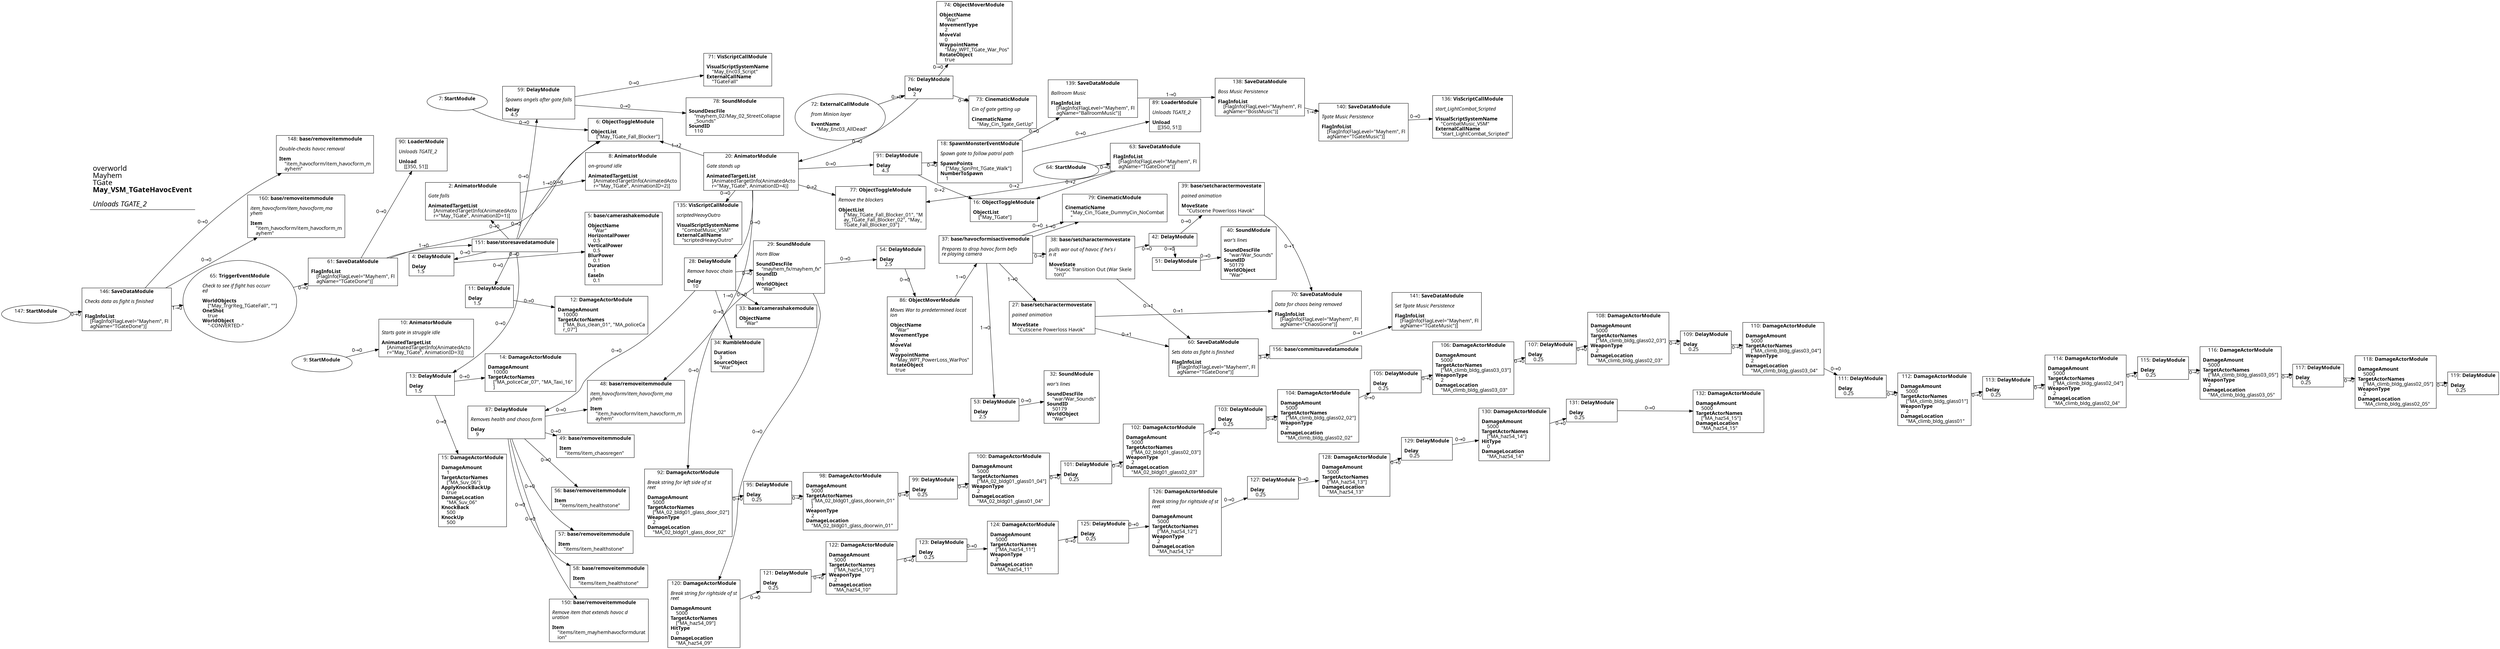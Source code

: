 digraph {
    layout = fdp;
    overlap = prism;
    sep = "+16";
    splines = spline;

    node [ shape = box ];

    graph [ fontname = "Segoe UI" ];
    node [ fontname = "Segoe UI" ];
    edge [ fontname = "Segoe UI" ];

    2 [ label = <2: <b>AnimatorModule</b><br/><br/><i>Gate falls<br align="left"/></i><br align="left"/><b>AnimatedTargetList</b><br align="left"/>    [AnimatedTargetInfo(AnimatedActo<br align="left"/>    r=&quot;May_TGate&quot;, AnimationID=1)]<br align="left"/>> ];
    2 [ pos = "0.42400002,-0.13700001!" ];
    2 -> 8 [ label = "1→0" ];

    4 [ label = <4: <b>DelayModule</b><br/><br/><b>Delay</b><br align="left"/>    1.5<br align="left"/>> ];
    4 [ pos = "0.40800002,-0.272!" ];
    4 -> 5 [ label = "0→0" ];

    5 [ label = <5: <b>base/camerashakemodule</b><br/><br/><b>ObjectName</b><br align="left"/>    &quot;War&quot;<br align="left"/><b>HorizontalPower</b><br align="left"/>    0.5<br align="left"/><b>VerticalPower</b><br align="left"/>    0.5<br align="left"/><b>BlurPower</b><br align="left"/>    0.1<br align="left"/><b>Duration</b><br align="left"/>    1<br align="left"/><b>EaseIn</b><br align="left"/>    0.1<br align="left"/>> ];
    5 [ pos = "0.578,-0.272!" ];

    6 [ label = <6: <b>ObjectToggleModule</b><br/><br/><b>ObjectList</b><br align="left"/>    [&quot;May_TGate_Fall_Blocker&quot;]<br align="left"/>> ];
    6 [ pos = "0.59800005,0.074!" ];

    7 [ label = <7: <b>StartModule</b><br/><br/>> ];
    7 [ shape = oval ]
    7 [ pos = "0.38000003,0.07300001!" ];
    7 -> 6 [ label = "0→0" ];

    8 [ label = <8: <b>AnimatorModule</b><br/><br/><i>on-ground idle<br align="left"/></i><br align="left"/><b>AnimatedTargetList</b><br align="left"/>    [AnimatedTargetInfo(AnimatedActo<br align="left"/>    r=&quot;May_TGate&quot;, AnimationID=2)]<br align="left"/>> ];
    8 [ pos = "0.69900006,-0.13700001!" ];

    9 [ label = <9: <b>StartModule</b><br/><br/>> ];
    9 [ shape = oval ]
    9 [ pos = "-0.081,-0.386!" ];
    9 -> 10 [ label = "0→0" ];

    10 [ label = <10: <b>AnimatorModule</b><br/><br/><i>Starts gate in struggle idle<br align="left"/></i><br align="left"/><b>AnimatedTargetList</b><br align="left"/>    [AnimatedTargetInfo(AnimatedActo<br align="left"/>    r=&quot;May_TGate&quot;, AnimationID=3)]<br align="left"/>> ];
    10 [ pos = "0.12100001,-0.386!" ];

    11 [ label = <11: <b>DelayModule</b><br/><br/><b>Delay</b><br align="left"/>    1.5<br align="left"/>> ];
    11 [ pos = "0.409,-0.42000002!" ];
    11 -> 12 [ label = "0→0" ];

    12 [ label = <12: <b>DamageActorModule</b><br/><br/><b>DamageAmount</b><br align="left"/>    10000<br align="left"/><b>TargetActorNames</b><br align="left"/>    [&quot;MA_Bus_clean_01&quot;, &quot;MA_policeCa<br align="left"/>    r_07&quot;]<br align="left"/>> ];
    12 [ pos = "0.58500004,-0.42000002!" ];

    13 [ label = <13: <b>DelayModule</b><br/><br/><b>Delay</b><br align="left"/>    1.5<br align="left"/>> ];
    13 [ pos = "0.40800002,-0.569!" ];
    13 -> 14 [ label = "0→0" ];
    13 -> 15 [ label = "0→0" ];

    14 [ label = <14: <b>DamageActorModule</b><br/><br/><b>DamageAmount</b><br align="left"/>    10000<br align="left"/><b>TargetActorNames</b><br align="left"/>    [&quot;MA_policeCar_07&quot;, &quot;MA_Taxi_16&quot;<br align="left"/>    ]<br align="left"/>> ];
    14 [ pos = "0.588,-0.57000005!" ];

    15 [ label = <15: <b>DamageActorModule</b><br/><br/><b>DamageAmount</b><br align="left"/>    1<br align="left"/><b>TargetActorNames</b><br align="left"/>    [&quot;MA_Suv_06&quot;]<br align="left"/><b>ApplyKnockBackUp</b><br align="left"/>    true<br align="left"/><b>DamageLocation</b><br align="left"/>    &quot;MA_Suv_06&quot;<br align="left"/><b>KnockBack</b><br align="left"/>    500<br align="left"/><b>KnockUp</b><br align="left"/>    500<br align="left"/>> ];
    15 [ pos = "0.58500004,-0.71400005!" ];

    16 [ label = <16: <b>ObjectToggleModule</b><br/><br/><b>ObjectList</b><br align="left"/>    [&quot;May_TGate&quot;]<br align="left"/>> ];
    16 [ pos = "1.5170001,-0.29700002!" ];

    18 [ label = <18: <b>SpawnMonsterEventModule</b><br/><br/><i>Spawn gate to follow patrol path<br align="left"/></i><br align="left"/><b>SpawnPoints</b><br align="left"/>    [&quot;May_SpnPnt_TGate_Walk&quot;]<br align="left"/><b>NumberToSpawn</b><br align="left"/>    1<br align="left"/>> ];
    18 [ pos = "1.3490001,-0.041!" ];
    18 -> 89 [ label = "0→0" ];
    18 -> 139 [ label = "0→0" ];

    20 [ label = <20: <b>AnimatorModule</b><br/><br/><i>Gate stands up<br align="left"/></i><br align="left"/><b>AnimatedTargetList</b><br align="left"/>    [AnimatedTargetInfo(AnimatedActo<br align="left"/>    r=&quot;May_TGate&quot;, AnimationID=4)]<br align="left"/>> ];
    20 [ pos = "0.90700006,-0.177!" ];
    20 -> 6 [ label = "1→2" ];
    20 -> 28 [ label = "0→0" ];
    20 -> 77 [ label = "0→2" ];
    20 -> 91 [ label = "0→0" ];
    20 -> 135 [ label = "0→0" ];
    20 -> 48 [ label = "1→0" ];

    27 [ label = <27: <b>base/setcharactermovestate</b><br/><br/><i>pained animation<br align="left"/></i><br align="left"/><b>MoveState</b><br align="left"/>    &quot;Cutscene Powerloss Havok&quot;<br align="left"/>> ];
    27 [ pos = "1.792,-0.637!" ];
    27 -> 70 [ label = "0→1" ];
    27 -> 60 [ label = "0→1" ];

    28 [ label = <28: <b>DelayModule</b><br/><br/><i>Remove havoc chain<br align="left"/></i><br align="left"/><b>Delay</b><br align="left"/>    10<br align="left"/>> ];
    28 [ pos = "0.99100006,-0.517!" ];
    28 -> 29 [ label = "0→0" ];
    28 -> 33 [ label = "0→0" ];
    28 -> 34 [ label = "0→0" ];
    28 -> 87 [ label = "0→0" ];

    29 [ label = <29: <b>SoundModule</b><br/><br/><i>Horn Blow<br align="left"/></i><br align="left"/><b>SoundDescFile</b><br align="left"/>    &quot;mayhem_fx/mayhem_fx&quot;<br align="left"/><b>SoundID</b><br align="left"/>    1<br align="left"/><b>WorldObject</b><br align="left"/>    &quot;War&quot;<br align="left"/>> ];
    29 [ pos = "1.167,-0.518!" ];
    29 -> 54 [ label = "0→0" ];
    29 -> 92 [ label = "0→0" ];
    29 -> 120 [ label = "0→0" ];

    32 [ label = <32: <b>SoundModule</b><br/><br/><i>war's lines<br align="left"/></i><br align="left"/><b>SoundDescFile</b><br align="left"/>    &quot;war/War_Sounds&quot;<br align="left"/><b>SoundID</b><br align="left"/>    50179<br align="left"/><b>WorldObject</b><br align="left"/>    &quot;War&quot;<br align="left"/>> ];
    32 [ pos = "1.9420002,-0.77800006!" ];

    33 [ label = <33: <b>base/camerashakemodule</b><br/><br/><b>ObjectName</b><br align="left"/>    &quot;War&quot;<br align="left"/>> ];
    33 [ pos = "1.167,-0.65000004!" ];

    34 [ label = <34: <b>RumbleModule</b><br/><br/><b>Duration</b><br align="left"/>    3<br align="left"/><b>SourceObject</b><br align="left"/>    &quot;War&quot;<br align="left"/>> ];
    34 [ pos = "1.167,-0.73600006!" ];

    37 [ label = <37: <b>base/havocformisactivemodule</b><br/><br/><i>Prepares to drop havoc form befo<br align="left"/>re playing camera<br align="left"/></i><br align="left"/>> ];
    37 [ pos = "1.5380001,-0.50600004!" ];
    37 -> 38 [ label = "0→0" ];
    37 -> 27 [ label = "1→0" ];
    37 -> 53 [ label = "1→0" ];
    37 -> 79 [ label = "0→0" ];
    37 -> 79 [ label = "1→0" ];

    38 [ label = <38: <b>base/setcharactermovestate</b><br/><br/><i>pulls war out of havoc if he's i<br align="left"/>n it<br align="left"/></i><br align="left"/><b>MoveState</b><br align="left"/>    &quot;Havoc Transition Out (War Skele<br align="left"/>    ton)&quot;<br align="left"/>> ];
    38 [ pos = "1.8000001,-0.518!" ];
    38 -> 42 [ label = "0→0" ];
    38 -> 60 [ label = "0→1" ];

    39 [ label = <39: <b>base/setcharactermovestate</b><br/><br/><i>pained animation<br align="left"/></i><br align="left"/><b>MoveState</b><br align="left"/>    &quot;Cutscene Powerloss Havok&quot;<br align="left"/>> ];
    39 [ pos = "2.2510002,-0.326!" ];
    39 -> 70 [ label = "0→1" ];

    40 [ label = <40: <b>SoundModule</b><br/><br/><i>war's lines<br align="left"/></i><br align="left"/><b>SoundDescFile</b><br align="left"/>    &quot;war/War_Sounds&quot;<br align="left"/><b>SoundID</b><br align="left"/>    50179<br align="left"/><b>WorldObject</b><br align="left"/>    &quot;War&quot;<br align="left"/>> ];
    40 [ pos = "2.44,-0.47800002!" ];

    42 [ label = <42: <b>DelayModule</b><br/><br/>> ];
    42 [ pos = "2.081,-0.45000002!" ];
    42 -> 39 [ label = "0→0" ];
    42 -> 51 [ label = "0→0" ];

    48 [ label = <48: <b>base/removeitemmodule</b><br/><br/><i>item_havocform/item_havocform_ma<br align="left"/>yhem<br align="left"/></i><br align="left"/><b>Item</b><br align="left"/>    &quot;item_havocform/item_havocform_m<br align="left"/>    ayhem&quot;<br align="left"/>> ];
    48 [ pos = "1.19,-0.897!" ];

    49 [ label = <49: <b>base/removeitemmodule</b><br/><br/><b>Item</b><br align="left"/>    &quot;items/item_chaosregen&quot;<br align="left"/>> ];
    49 [ pos = "1.189,-0.957!" ];

    51 [ label = <51: <b>DelayModule</b><br/><br/>> ];
    51 [ pos = "2.259,-0.47700003!" ];
    51 -> 40 [ label = "0→0" ];

    53 [ label = <53: <b>DelayModule</b><br/><br/><b>Delay</b><br align="left"/>    2.5<br align="left"/>> ];
    53 [ pos = "1.771,-0.77800006!" ];
    53 -> 32 [ label = "0→0" ];

    54 [ label = <54: <b>DelayModule</b><br/><br/><b>Delay</b><br align="left"/>    2.5<br align="left"/>> ];
    54 [ pos = "1.35,-0.518!" ];
    54 -> 86 [ label = "0→0" ];

    56 [ label = <56: <b>base/removeitemmodule</b><br/><br/><b>Item</b><br align="left"/>    &quot;items/item_healthstone&quot;<br align="left"/>> ];
    56 [ pos = "1.1880001,-1.019!" ];

    57 [ label = <57: <b>base/removeitemmodule</b><br/><br/><b>Item</b><br align="left"/>    &quot;items/item_healthstone&quot;<br align="left"/>> ];
    57 [ pos = "1.187,-1.079!" ];

    58 [ label = <58: <b>base/removeitemmodule</b><br/><br/><b>Item</b><br align="left"/>    &quot;items/item_healthstone&quot;<br align="left"/>> ];
    58 [ pos = "1.187,-1.1420001!" ];

    59 [ label = <59: <b>DelayModule</b><br/><br/><i>Spawns angels after gate falls<br align="left"/></i><br align="left"/><b>Delay</b><br align="left"/>    4.5<br align="left"/>> ];
    59 [ pos = "0.41900003,0.277!" ];
    59 -> 71 [ label = "0→0" ];
    59 -> 78 [ label = "0→0" ];

    60 [ label = <60: <b>SaveDataModule</b><br/><br/><i>Sets data as fight is finished <br align="left"/></i><br align="left"/><b>FlagInfoList</b><br align="left"/>    [FlagInfo(FlagLevel=&quot;Mayhem&quot;, Fl<br align="left"/>    agName=&quot;TGateDone&quot;)]<br align="left"/>> ];
    60 [ pos = "2.7040002,-0.77300006!" ];
    60 -> 156 [ label = "3→0" ];

    61 [ label = <61: <b>SaveDataModule</b><br/><br/><b>FlagInfoList</b><br align="left"/>    [FlagInfo(FlagLevel=&quot;Mayhem&quot;, Fl<br align="left"/>    agName=&quot;TGateDone&quot;)]<br align="left"/>> ];
    61 [ pos = "-0.035,-0.117000006!" ];
    61 -> 6 [ label = "0→2" ];
    61 -> 90 [ label = "0→0" ];
    61 -> 151 [ label = "1→0" ];

    63 [ label = <63: <b>SaveDataModule</b><br/><br/><b>FlagInfoList</b><br align="left"/>    [FlagInfo(FlagLevel=&quot;Mayhem&quot;, Fl<br align="left"/>    agName=&quot;TGateDone&quot;)]<br align="left"/>> ];
    63 [ pos = "1.863,-0.192!" ];
    63 -> 16 [ label = "0→2" ];
    63 -> 77 [ label = "0→2" ];

    64 [ label = <64: <b>StartModule</b><br/><br/>> ];
    64 [ shape = oval ]
    64 [ pos = "1.6700001,-0.2!" ];
    64 -> 63 [ label = "0→0" ];

    65 [ label = <65: <b>TriggerEventModule</b><br/><br/><i>Check to see if fight has occurr<br align="left"/>ed<br align="left"/></i><br align="left"/><b>WorldObjects</b><br align="left"/>    [&quot;May_TrgrReg_TGateFall&quot;, &quot;&quot;]<br align="left"/><b>OneShot</b><br align="left"/>    true<br align="left"/><b>WorldObject</b><br align="left"/>    &quot;-CONVERTED-&quot;<br align="left"/>> ];
    65 [ shape = oval ]
    65 [ pos = "-0.27,-0.117000006!" ];
    65 -> 61 [ label = "0→0" ];

    70 [ label = <70: <b>SaveDataModule</b><br/><br/><i>Data for chaos being removed<br align="left"/></i><br align="left"/><b>FlagInfoList</b><br align="left"/>    [FlagInfo(FlagLevel=&quot;Mayhem&quot;, Fl<br align="left"/>    agName=&quot;ChaosGone&quot;)]<br align="left"/>> ];
    70 [ pos = "2.7040002,-0.615!" ];

    71 [ label = <71: <b>VisScriptCallModule</b><br/><br/><b>VisualScriptSystemName</b><br align="left"/>    &quot;May_Enc03_Script&quot;<br align="left"/><b>ExternalCallName</b><br align="left"/>    &quot;TGateFall&quot;<br align="left"/>> ];
    71 [ pos = "0.62700003,0.33!" ];

    72 [ label = <72: <b>ExternalCallModule</b><br/><br/><i>from Minion layer<br align="left"/></i><br align="left"/><b>EventName</b><br align="left"/>    &quot;May_Enc03_AllDead&quot;<br align="left"/>> ];
    72 [ shape = oval ]
    72 [ pos = "0.818,0.25!" ];
    72 -> 76 [ label = "0→0" ];

    73 [ label = <73: <b>CinematicModule</b><br/><br/><i>Cin of gate getting up<br align="left"/></i><br align="left"/><b>CinematicName</b><br align="left"/>    &quot;May_Cin_Tgate_GetUp&quot;<br align="left"/>> ];
    73 [ pos = "1.3470001,0.14600001!" ];

    74 [ label = <74: <b>ObjectMoverModule</b><br/><br/><b>ObjectName</b><br align="left"/>    &quot;War&quot;<br align="left"/><b>MovementType</b><br align="left"/>    2<br align="left"/><b>MoveVal</b><br align="left"/>    0<br align="left"/><b>WaypointName</b><br align="left"/>    &quot;May_WPT_TGate_War_Pos&quot;<br align="left"/><b>RotateObject</b><br align="left"/>    true<br align="left"/>> ];
    74 [ pos = "1.35,0.32000002!" ];

    76 [ label = <76: <b>DelayModule</b><br/><br/><b>Delay</b><br align="left"/>    2<br align="left"/>> ];
    76 [ pos = "1.072,0.25!" ];
    76 -> 20 [ label = "0→0" ];
    76 -> 74 [ label = "0→0" ];
    76 -> 73 [ label = "0→0" ];

    77 [ label = <77: <b>ObjectToggleModule</b><br/><br/><i>Remove the blockers<br align="left"/></i><br align="left"/><b>ObjectList</b><br align="left"/>    [&quot;May_TGate_Fall_Blocker_01&quot;, &quot;M<br align="left"/>    ay_TGate_Fall_Blocker_02&quot;, &quot;May_<br align="left"/>    TGate_Fall_Blocker_03&quot;]<br align="left"/>> ];
    77 [ pos = "1.149,-0.30100003!" ];

    78 [ label = <78: <b>SoundModule</b><br/><br/><b>SoundDescFile</b><br align="left"/>    &quot;mayhem_02/May_02_StreetCollapse<br align="left"/>    _Sounds&quot;<br align="left"/><b>SoundID</b><br align="left"/>    110<br align="left"/>> ];
    78 [ pos = "0.62,0.25500003!" ];

    79 [ label = <79: <b>CinematicModule</b><br/><br/><b>CinematicName</b><br align="left"/>    &quot;May_Cin_TGate_DummyCin_NoCombat<br align="left"/>    &quot;<br align="left"/>> ];
    79 [ pos = "1.7930001,-0.35200003!" ];

    86 [ label = <86: <b>ObjectMoverModule</b><br/><br/><i>Moves War to predetermined locat<br align="left"/>ion<br align="left"/></i><br align="left"/><b>ObjectName</b><br align="left"/>    &quot;War&quot;<br align="left"/><b>MovementType</b><br align="left"/>    2<br align="left"/><b>MoveVal</b><br align="left"/>    0<br align="left"/><b>WaypointName</b><br align="left"/>    &quot;May_WPT_PowerLoss_WarPos&quot;<br align="left"/><b>RotateObject</b><br align="left"/>    true<br align="left"/>> ];
    86 [ pos = "1.514,-0.661!" ];
    86 -> 37 [ label = "1→0" ];

    87 [ label = <87: <b>DelayModule</b><br/><br/><i>Removes health and chaos form<br align="left"/></i><br align="left"/><b>Delay</b><br align="left"/>    9<br align="left"/>> ];
    87 [ pos = "0.95300007,-0.89800006!" ];
    87 -> 48 [ label = "0→0" ];
    87 -> 49 [ label = "0→0" ];
    87 -> 56 [ label = "0→0" ];
    87 -> 57 [ label = "0→0" ];
    87 -> 58 [ label = "0→0" ];
    87 -> 150 [ label = "0→0" ];

    89 [ label = <89: <b>LoaderModule</b><br/><br/><i>Unloads TGATE_2<br align="left"/></i><br align="left"/><b>Unload</b><br align="left"/>    [[350, 51]]<br align="left"/>> ];
    89 [ pos = "1.7160001,0.074!" ];

    90 [ label = <90: <b>LoaderModule</b><br/><br/><i>Unloads TGATE_2<br align="left"/></i><br align="left"/><b>Unload</b><br align="left"/>    [[350, 51]]<br align="left"/>> ];
    90 [ pos = "0.337,-0.007!" ];

    91 [ label = <91: <b>DelayModule</b><br/><br/><b>Delay</b><br align="left"/>    4.3<br align="left"/>> ];
    91 [ pos = "1.1550001,-0.095000006!" ];
    91 -> 18 [ label = "0→0" ];
    91 -> 16 [ label = "0→2" ];

    92 [ label = <92: <b>DamageActorModule</b><br/><br/><i>Break string for left side of st<br align="left"/>reet<br align="left"/></i><br align="left"/><b>DamageAmount</b><br align="left"/>    5000<br align="left"/><b>TargetActorNames</b><br align="left"/>    [&quot;MA_02_bldg01_glass_door_02&quot;]<br align="left"/><b>WeaponType</b><br align="left"/>    2<br align="left"/><b>DamageLocation</b><br align="left"/>    &quot;MA_02_bldg01_glass_door_02&quot;<br align="left"/>> ];
    92 [ pos = "1.6040001,-1.059!" ];
    92 -> 95 [ label = "0→0" ];

    95 [ label = <95: <b>DelayModule</b><br/><br/><b>Delay</b><br align="left"/>    0.25<br align="left"/>> ];
    95 [ pos = "1.792,-1.059!" ];
    95 -> 98 [ label = "0→0" ];

    98 [ label = <98: <b>DamageActorModule</b><br/><br/><b>DamageAmount</b><br align="left"/>    5000<br align="left"/><b>TargetActorNames</b><br align="left"/>    [&quot;MA_02_bldg01_glass_doorwin_01&quot;<br align="left"/>    ]<br align="left"/><b>WeaponType</b><br align="left"/>    2<br align="left"/><b>DamageLocation</b><br align="left"/>    &quot;MA_02_bldg01_glass_doorwin_01&quot;<br align="left"/>> ];
    98 [ pos = "1.9540001,-1.0610001!" ];
    98 -> 99 [ label = "0→0" ];

    99 [ label = <99: <b>DelayModule</b><br/><br/><b>Delay</b><br align="left"/>    0.25<br align="left"/>> ];
    99 [ pos = "2.144,-1.0600001!" ];
    99 -> 100 [ label = "0→0" ];

    100 [ label = <100: <b>DamageActorModule</b><br/><br/><b>DamageAmount</b><br align="left"/>    5000<br align="left"/><b>TargetActorNames</b><br align="left"/>    [&quot;MA_02_bldg01_glass01_04&quot;]<br align="left"/><b>WeaponType</b><br align="left"/>    2<br align="left"/><b>DamageLocation</b><br align="left"/>    &quot;MA_02_bldg01_glass01_04&quot;<br align="left"/>> ];
    100 [ pos = "2.3140001,-1.0600001!" ];
    100 -> 101 [ label = "0→0" ];

    101 [ label = <101: <b>DelayModule</b><br/><br/><b>Delay</b><br align="left"/>    0.25<br align="left"/>> ];
    101 [ pos = "2.506,-1.0600001!" ];
    101 -> 102 [ label = "0→0" ];

    102 [ label = <102: <b>DamageActorModule</b><br/><br/><b>DamageAmount</b><br align="left"/>    5000<br align="left"/><b>TargetActorNames</b><br align="left"/>    [&quot;MA_02_bldg01_glass02_03&quot;]<br align="left"/><b>WeaponType</b><br align="left"/>    2<br align="left"/><b>DamageLocation</b><br align="left"/>    &quot;MA_02_bldg01_glass02_03&quot;<br align="left"/>> ];
    102 [ pos = "2.6810002,-1.0610001!" ];
    102 -> 103 [ label = "0→0" ];

    103 [ label = <103: <b>DelayModule</b><br/><br/><b>Delay</b><br align="left"/>    0.25<br align="left"/>> ];
    103 [ pos = "2.8730001,-1.0610001!" ];
    103 -> 104 [ label = "0→0" ];

    104 [ label = <104: <b>DamageActorModule</b><br/><br/><b>DamageAmount</b><br align="left"/>    5000<br align="left"/><b>TargetActorNames</b><br align="left"/>    [&quot;MA_climb_bldg_glass02_02&quot;]<br align="left"/><b>WeaponType</b><br align="left"/>    2<br align="left"/><b>DamageLocation</b><br align="left"/>    &quot;MA_climb_bldg_glass02_02&quot;<br align="left"/>> ];
    104 [ pos = "3.0330002,-1.0610001!" ];
    104 -> 105 [ label = "0→0" ];

    105 [ label = <105: <b>DelayModule</b><br/><br/><b>Delay</b><br align="left"/>    0.25<br align="left"/>> ];
    105 [ pos = "3.2300003,-1.0610001!" ];
    105 -> 106 [ label = "0→0" ];

    106 [ label = <106: <b>DamageActorModule</b><br/><br/><b>DamageAmount</b><br align="left"/>    5000<br align="left"/><b>TargetActorNames</b><br align="left"/>    [&quot;MA_climb_bldg_glass03_03&quot;]<br align="left"/><b>WeaponType</b><br align="left"/>    2<br align="left"/><b>DamageLocation</b><br align="left"/>    &quot;MA_climb_bldg_glass03_03&quot;<br align="left"/>> ];
    106 [ pos = "3.4090002,-1.0610001!" ];
    106 -> 107 [ label = "0→0" ];

    107 [ label = <107: <b>DelayModule</b><br/><br/><b>Delay</b><br align="left"/>    0.25<br align="left"/>> ];
    107 [ pos = "3.6020002,-1.059!" ];
    107 -> 108 [ label = "0→0" ];

    108 [ label = <108: <b>DamageActorModule</b><br/><br/><b>DamageAmount</b><br align="left"/>    5000<br align="left"/><b>TargetActorNames</b><br align="left"/>    [&quot;MA_climb_bldg_glass02_03&quot;]<br align="left"/><b>WeaponType</b><br align="left"/>    2<br align="left"/><b>DamageLocation</b><br align="left"/>    &quot;MA_climb_bldg_glass02_03&quot;<br align="left"/>> ];
    108 [ pos = "3.7710001,-1.059!" ];
    108 -> 109 [ label = "0→0" ];

    109 [ label = <109: <b>DelayModule</b><br/><br/><b>Delay</b><br align="left"/>    0.25<br align="left"/>> ];
    109 [ pos = "3.9640002,-1.057!" ];
    109 -> 110 [ label = "0→0" ];

    110 [ label = <110: <b>DamageActorModule</b><br/><br/><b>DamageAmount</b><br align="left"/>    5000<br align="left"/><b>TargetActorNames</b><br align="left"/>    [&quot;MA_climb_bldg_glass03_04&quot;]<br align="left"/><b>WeaponType</b><br align="left"/>    2<br align="left"/><b>DamageLocation</b><br align="left"/>    &quot;MA_climb_bldg_glass03_04&quot;<br align="left"/>> ];
    110 [ pos = "4.155,-1.057!" ];
    110 -> 111 [ label = "0→0" ];

    111 [ label = <111: <b>DelayModule</b><br/><br/><b>Delay</b><br align="left"/>    0.25<br align="left"/>> ];
    111 [ pos = "4.348,-1.0550001!" ];
    111 -> 112 [ label = "0→0" ];

    112 [ label = <112: <b>DamageActorModule</b><br/><br/><b>DamageAmount</b><br align="left"/>    5000<br align="left"/><b>TargetActorNames</b><br align="left"/>    [&quot;MA_climb_bldg_glass01&quot;]<br align="left"/><b>WeaponType</b><br align="left"/>    2<br align="left"/><b>DamageLocation</b><br align="left"/>    &quot;MA_climb_bldg_glass01&quot;<br align="left"/>> ];
    112 [ pos = "4.526,-1.057!" ];
    112 -> 113 [ label = "0→0" ];

    113 [ label = <113: <b>DelayModule</b><br/><br/><b>Delay</b><br align="left"/>    0.25<br align="left"/>> ];
    113 [ pos = "4.7190003,-1.0550001!" ];
    113 -> 114 [ label = "0→0" ];

    114 [ label = <114: <b>DamageActorModule</b><br/><br/><b>DamageAmount</b><br align="left"/>    5000<br align="left"/><b>TargetActorNames</b><br align="left"/>    [&quot;MA_climb_bldg_glass02_04&quot;]<br align="left"/><b>WeaponType</b><br align="left"/>    2<br align="left"/><b>DamageLocation</b><br align="left"/>    &quot;MA_climb_bldg_glass02_04&quot;<br align="left"/>> ];
    114 [ pos = "4.9,-1.0550001!" ];
    114 -> 115 [ label = "0→0" ];

    115 [ label = <115: <b>DelayModule</b><br/><br/><b>Delay</b><br align="left"/>    0.25<br align="left"/>> ];
    115 [ pos = "5.0930004,-1.0530001!" ];
    115 -> 116 [ label = "0→0" ];

    116 [ label = <116: <b>DamageActorModule</b><br/><br/><b>DamageAmount</b><br align="left"/>    5000<br align="left"/><b>TargetActorNames</b><br align="left"/>    [&quot;MA_climb_bldg_glass03_05&quot;]<br align="left"/><b>WeaponType</b><br align="left"/>    2<br align="left"/><b>DamageLocation</b><br align="left"/>    &quot;MA_climb_bldg_glass03_05&quot;<br align="left"/>> ];
    116 [ pos = "5.268,-1.054!" ];
    116 -> 117 [ label = "0→0" ];

    117 [ label = <117: <b>DelayModule</b><br/><br/><b>Delay</b><br align="left"/>    0.25<br align="left"/>> ];
    117 [ pos = "5.4610004,-1.052!" ];
    117 -> 118 [ label = "0→0" ];

    118 [ label = <118: <b>DamageActorModule</b><br/><br/><b>DamageAmount</b><br align="left"/>    5000<br align="left"/><b>TargetActorNames</b><br align="left"/>    [&quot;MA_climb_bldg_glass02_05&quot;]<br align="left"/><b>WeaponType</b><br align="left"/>    2<br align="left"/><b>DamageLocation</b><br align="left"/>    &quot;MA_climb_bldg_glass02_05&quot;<br align="left"/>> ];
    118 [ pos = "5.6410003,-1.052!" ];
    118 -> 119 [ label = "0→0" ];

    119 [ label = <119: <b>DelayModule</b><br/><br/><b>Delay</b><br align="left"/>    0.25<br align="left"/>> ];
    119 [ pos = "5.834,-1.0500001!" ];

    120 [ label = <120: <b>DamageActorModule</b><br/><br/><i>Break string for rightside of st<br align="left"/>reet<br align="left"/></i><br align="left"/><b>DamageAmount</b><br align="left"/>    5000<br align="left"/><b>TargetActorNames</b><br align="left"/>    [&quot;MA_haz54_09&quot;]<br align="left"/><b>HitType</b><br align="left"/>    0<br align="left"/><b>DamageLocation</b><br align="left"/>    &quot;MA_haz54_09&quot;<br align="left"/>> ];
    120 [ pos = "1.5990001,-1.297!" ];
    120 -> 121 [ label = "0→0" ];

    121 [ label = <121: <b>DelayModule</b><br/><br/><b>Delay</b><br align="left"/>    0.25<br align="left"/>> ];
    121 [ pos = "1.7870001,-1.297!" ];
    121 -> 122 [ label = "0→0" ];

    122 [ label = <122: <b>DamageActorModule</b><br/><br/><b>DamageAmount</b><br align="left"/>    5000<br align="left"/><b>TargetActorNames</b><br align="left"/>    [&quot;MA_haz54_10&quot;]<br align="left"/><b>WeaponType</b><br align="left"/>    2<br align="left"/><b>DamageLocation</b><br align="left"/>    &quot;MA_haz54_10&quot;<br align="left"/>> ];
    122 [ pos = "1.955,-1.297!" ];
    122 -> 123 [ label = "0→0" ];

    123 [ label = <123: <b>DelayModule</b><br/><br/><b>Delay</b><br align="left"/>    0.25<br align="left"/>> ];
    123 [ pos = "2.1430001,-1.297!" ];
    123 -> 124 [ label = "0→0" ];

    124 [ label = <124: <b>DamageActorModule</b><br/><br/><b>DamageAmount</b><br align="left"/>    5000<br align="left"/><b>TargetActorNames</b><br align="left"/>    [&quot;MA_haz54_11&quot;]<br align="left"/><b>WeaponType</b><br align="left"/>    2<br align="left"/><b>DamageLocation</b><br align="left"/>    &quot;MA_haz54_11&quot;<br align="left"/>> ];
    124 [ pos = "2.311,-1.2980001!" ];
    124 -> 125 [ label = "0→0" ];

    125 [ label = <125: <b>DelayModule</b><br/><br/><b>Delay</b><br align="left"/>    0.25<br align="left"/>> ];
    125 [ pos = "2.499,-1.2980001!" ];
    125 -> 126 [ label = "0→0" ];

    126 [ label = <126: <b>DamageActorModule</b><br/><br/><i>Break string for rightside of st<br align="left"/>reet<br align="left"/></i><br align="left"/><b>DamageAmount</b><br align="left"/>    5000<br align="left"/><b>TargetActorNames</b><br align="left"/>    [&quot;MA_haz54_12&quot;]<br align="left"/><b>WeaponType</b><br align="left"/>    2<br align="left"/><b>DamageLocation</b><br align="left"/>    &quot;MA_haz54_12&quot;<br align="left"/>> ];
    126 [ pos = "2.68,-1.299!" ];
    126 -> 127 [ label = "0→0" ];

    127 [ label = <127: <b>DelayModule</b><br/><br/><b>Delay</b><br align="left"/>    0.25<br align="left"/>> ];
    127 [ pos = "2.868,-1.299!" ];
    127 -> 128 [ label = "0→0" ];

    128 [ label = <128: <b>DamageActorModule</b><br/><br/><b>DamageAmount</b><br align="left"/>    5000<br align="left"/><b>TargetActorNames</b><br align="left"/>    [&quot;MA_haz54_13&quot;]<br align="left"/><b>DamageLocation</b><br align="left"/>    &quot;MA_haz54_13&quot;<br align="left"/>> ];
    128 [ pos = "3.029,-1.2980001!" ];
    128 -> 129 [ label = "0→0" ];

    129 [ label = <129: <b>DelayModule</b><br/><br/><b>Delay</b><br align="left"/>    0.25<br align="left"/>> ];
    129 [ pos = "3.2170002,-1.2980001!" ];
    129 -> 130 [ label = "0→0" ];

    130 [ label = <130: <b>DamageActorModule</b><br/><br/><b>DamageAmount</b><br align="left"/>    5000<br align="left"/><b>TargetActorNames</b><br align="left"/>    [&quot;MA_haz54_14&quot;]<br align="left"/><b>HitType</b><br align="left"/>    0<br align="left"/><b>DamageLocation</b><br align="left"/>    &quot;MA_haz54_14&quot;<br align="left"/>> ];
    130 [ pos = "3.3890002,-1.299!" ];
    130 -> 131 [ label = "0→0" ];

    131 [ label = <131: <b>DelayModule</b><br/><br/><b>Delay</b><br align="left"/>    0.25<br align="left"/>> ];
    131 [ pos = "3.5770001,-1.299!" ];
    131 -> 132 [ label = "0→0" ];

    132 [ label = <132: <b>DamageActorModule</b><br/><br/><b>DamageAmount</b><br align="left"/>    5000<br align="left"/><b>TargetActorNames</b><br align="left"/>    [&quot;MA_haz54_15&quot;]<br align="left"/><b>DamageLocation</b><br align="left"/>    &quot;MA_haz54_15&quot;<br align="left"/>> ];
    132 [ pos = "3.7400002,-1.2980001!" ];

    135 [ label = <135: <b>VisScriptCallModule</b><br/><br/><i>scriptedHeavyOutro<br align="left"/></i><br align="left"/><b>VisualScriptSystemName</b><br align="left"/>    &quot;CombatMusic_VSM&quot;<br align="left"/><b>ExternalCallName</b><br align="left"/>    &quot;scriptedHeavyOutro&quot;<br align="left"/>> ];
    135 [ pos = "0.92,-0.34300002!" ];

    136 [ label = <136: <b>VisScriptCallModule</b><br/><br/><i>start_LightCombat_Scripted<br align="left"/></i><br align="left"/><b>VisualScriptSystemName</b><br align="left"/>    &quot;CombatMusic_VSM&quot;<br align="left"/><b>ExternalCallName</b><br align="left"/>    &quot;start_LightCombat_Scripted&quot;<br align="left"/>> ];
    136 [ pos = "2.5860002,0.34600002!" ];

    138 [ label = <138: <b>SaveDataModule</b><br/><br/><i>Boss Music Persistence<br align="left"/></i><br align="left"/><b>FlagInfoList</b><br align="left"/>    [FlagInfo(FlagLevel=&quot;Mayhem&quot;, Fl<br align="left"/>    agName=&quot;BossMusic&quot;)]<br align="left"/>> ];
    138 [ pos = "2.092,0.347!" ];
    138 -> 140 [ label = "1→0" ];

    139 [ label = <139: <b>SaveDataModule</b><br/><br/><i>Ballroom Music<br align="left"/></i><br align="left"/><b>FlagInfoList</b><br align="left"/>    [FlagInfo(FlagLevel=&quot;Mayhem&quot;, Fl<br align="left"/>    agName=&quot;BallroomMusic&quot;)]<br align="left"/>> ];
    139 [ pos = "1.8700001,0.34800002!" ];
    139 -> 138 [ label = "1→0" ];

    140 [ label = <140: <b>SaveDataModule</b><br/><br/><i>Tgate Music Persistence<br align="left"/></i><br align="left"/><b>FlagInfoList</b><br align="left"/>    [FlagInfo(FlagLevel=&quot;Mayhem&quot;, Fl<br align="left"/>    agName=&quot;TGateMusic&quot;)]<br align="left"/>> ];
    140 [ pos = "2.3360002,0.34500003!" ];
    140 -> 136 [ label = "0→0" ];

    141 [ label = <141: <b>SaveDataModule</b><br/><br/><i>Set Tgate Music Persistence<br align="left"/></i><br align="left"/><b>FlagInfoList</b><br align="left"/>    [FlagInfo(FlagLevel=&quot;Mayhem&quot;, Fl<br align="left"/>    agName=&quot;TGateMusic&quot;)]<br align="left"/>> ];
    141 [ pos = "3.1880002,-0.79600006!" ];

    146 [ label = <146: <b>SaveDataModule</b><br/><br/><i>Checks data as fight is finished<br align="left"/> <br align="left"/></i><br align="left"/><b>FlagInfoList</b><br align="left"/>    [FlagInfo(FlagLevel=&quot;Mayhem&quot;, Fl<br align="left"/>    agName=&quot;TGateDone&quot;)]<br align="left"/>> ];
    146 [ pos = "-0.505,-0.119!" ];
    146 -> 65 [ label = "1→0" ];
    146 -> 160 [ label = "0→0" ];
    146 -> 148 [ label = "0→0" ];

    147 [ label = <147: <b>StartModule</b><br/><br/>> ];
    147 [ shape = oval ]
    147 [ pos = "-0.71400005,-0.119!" ];
    147 -> 146 [ label = "0→0" ];

    148 [ label = <148: <b>base/removeitemmodule</b><br/><br/><i>Double-checks havoc removal<br align="left"/></i><br align="left"/><b>Item</b><br align="left"/>    &quot;item_havocform/item_havocform_m<br align="left"/>    ayhem&quot;<br align="left"/>> ];
    148 [ pos = "-0.20700002,0.094000004!" ];

    150 [ label = <150: <b>base/removeitemmodule</b><br/><br/><i>Remove item that extends havoc d<br align="left"/>uration<br align="left"/></i><br align="left"/><b>Item</b><br align="left"/>    &quot;items/item_mayhemhavocformdurat<br align="left"/>    ion&quot;<br align="left"/>> ];
    150 [ pos = "1.189,-1.223!" ];

    151 [ label = <151: <b>base/storesavedatamodule</b><br/><br/>> ];
    151 [ pos = "0.16600001,-0.14!" ];
    151 -> 13 [ label = "0→0" ];
    151 -> 11 [ label = "0→0" ];
    151 -> 4 [ label = "0→0" ];
    151 -> 2 [ label = "0→0" ];
    151 -> 6 [ label = "0→0" ];
    151 -> 59 [ label = "0→0" ];

    156 [ label = <156: <b>base/commitsavedatamodule</b><br/><br/>> ];
    156 [ pos = "2.9320002,-0.81900007!" ];
    156 -> 141 [ label = "0→1" ];

    160 [ label = <160: <b>base/removeitemmodule</b><br/><br/><i>item_havocform/item_havocform_ma<br align="left"/>yhem<br align="left"/></i><br align="left"/><b>Item</b><br align="left"/>    &quot;item_havocform/item_havocform_m<br align="left"/>    ayhem&quot;<br align="left"/>> ];
    160 [ pos = "-0.20600002,0.012!" ];

    title [ pos = "-0.71500003,0.349!" ];
    title [ shape = underline ];
    title [ label = <<font point-size="20">overworld<br align="left"/>Mayhem<br align="left"/>TGate<br align="left"/><b>May_VSM_TGateHavocEvent</b><br align="left"/><br/><i>Unloads TGATE_2</i><br align="left"/></font>> ];
}
